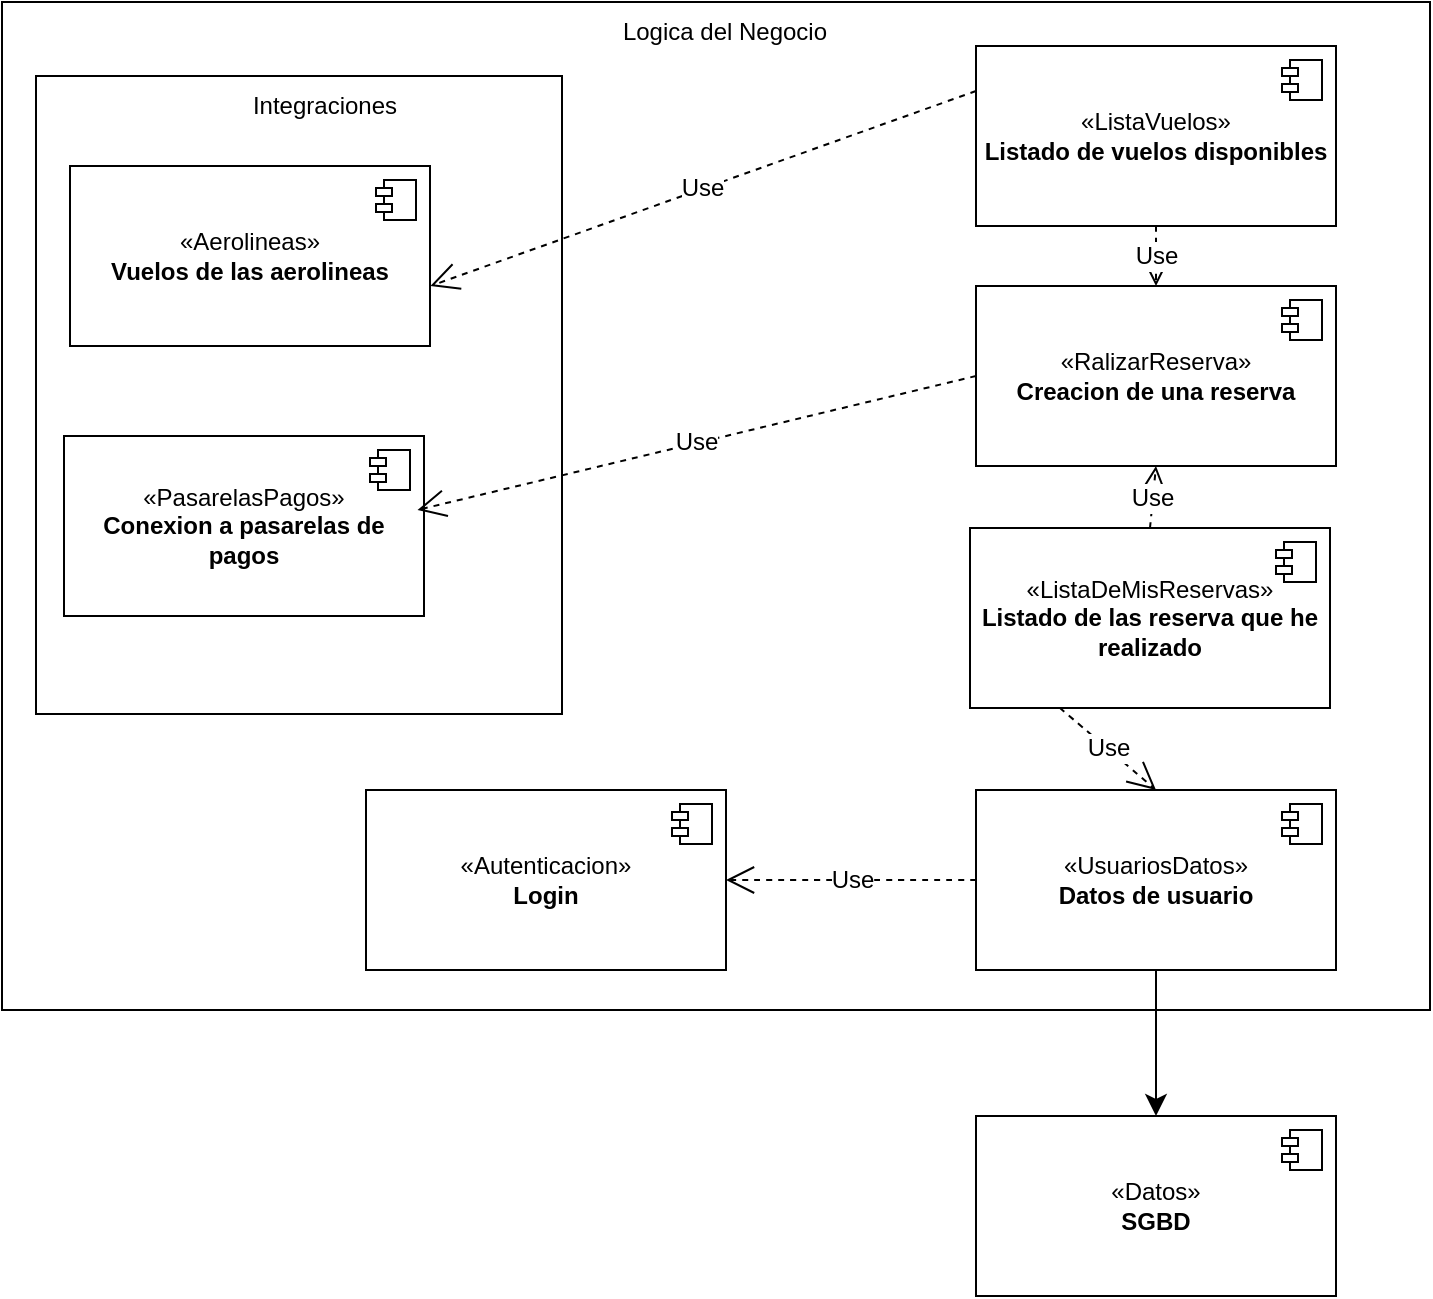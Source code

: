 <mxfile version="26.1.1">
  <diagram name="Página-1" id="aheaqTaC6P81OwI9J7dZ">
    <mxGraphModel dx="1450" dy="1015" grid="0" gridSize="10" guides="1" tooltips="1" connect="1" arrows="1" fold="1" page="0" pageScale="1" pageWidth="827" pageHeight="1169" math="0" shadow="0">
      <root>
        <mxCell id="0" />
        <mxCell id="1" parent="0" />
        <mxCell id="3Uq_CJf8RXj3Z8ZB75rO-1" value="" style="html=1;whiteSpace=wrap;" vertex="1" parent="1">
          <mxGeometry x="-97" y="-68" width="714" height="504" as="geometry" />
        </mxCell>
        <mxCell id="3Uq_CJf8RXj3Z8ZB75rO-4" value="" style="html=1;whiteSpace=wrap;" vertex="1" parent="1">
          <mxGeometry x="-80" y="-31" width="263" height="319" as="geometry" />
        </mxCell>
        <mxCell id="3Uq_CJf8RXj3Z8ZB75rO-5" value="«Aerolineas»&lt;br&gt;&lt;b&gt;Vuelos de las aerolineas&lt;/b&gt;" style="html=1;dropTarget=0;whiteSpace=wrap;" vertex="1" parent="1">
          <mxGeometry x="-63" y="14" width="180" height="90" as="geometry" />
        </mxCell>
        <mxCell id="3Uq_CJf8RXj3Z8ZB75rO-6" value="" style="shape=module;jettyWidth=8;jettyHeight=4;" vertex="1" parent="3Uq_CJf8RXj3Z8ZB75rO-5">
          <mxGeometry x="1" width="20" height="20" relative="1" as="geometry">
            <mxPoint x="-27" y="7" as="offset" />
          </mxGeometry>
        </mxCell>
        <mxCell id="3Uq_CJf8RXj3Z8ZB75rO-7" value="«PasarelasPagos»&lt;br&gt;&lt;b&gt;Conexion a pasarelas de pagos&lt;/b&gt;" style="html=1;dropTarget=0;whiteSpace=wrap;" vertex="1" parent="1">
          <mxGeometry x="-66" y="149" width="180" height="90" as="geometry" />
        </mxCell>
        <mxCell id="3Uq_CJf8RXj3Z8ZB75rO-8" value="" style="shape=module;jettyWidth=8;jettyHeight=4;" vertex="1" parent="3Uq_CJf8RXj3Z8ZB75rO-7">
          <mxGeometry x="1" width="20" height="20" relative="1" as="geometry">
            <mxPoint x="-27" y="7" as="offset" />
          </mxGeometry>
        </mxCell>
        <mxCell id="3Uq_CJf8RXj3Z8ZB75rO-9" value="«ListaDeMisReservas»&lt;br&gt;&lt;b&gt;Listado de las reserva que he realizado&lt;/b&gt;" style="html=1;dropTarget=0;whiteSpace=wrap;" vertex="1" parent="1">
          <mxGeometry x="387" y="195" width="180" height="90" as="geometry" />
        </mxCell>
        <mxCell id="3Uq_CJf8RXj3Z8ZB75rO-10" value="" style="shape=module;jettyWidth=8;jettyHeight=4;" vertex="1" parent="3Uq_CJf8RXj3Z8ZB75rO-9">
          <mxGeometry x="1" width="20" height="20" relative="1" as="geometry">
            <mxPoint x="-27" y="7" as="offset" />
          </mxGeometry>
        </mxCell>
        <mxCell id="3Uq_CJf8RXj3Z8ZB75rO-11" value="«RalizarReserva»&lt;br&gt;&lt;b&gt;Creacion de una reserva&lt;/b&gt;" style="html=1;dropTarget=0;whiteSpace=wrap;" vertex="1" parent="1">
          <mxGeometry x="390" y="74" width="180" height="90" as="geometry" />
        </mxCell>
        <mxCell id="3Uq_CJf8RXj3Z8ZB75rO-12" value="" style="shape=module;jettyWidth=8;jettyHeight=4;" vertex="1" parent="3Uq_CJf8RXj3Z8ZB75rO-11">
          <mxGeometry x="1" width="20" height="20" relative="1" as="geometry">
            <mxPoint x="-27" y="7" as="offset" />
          </mxGeometry>
        </mxCell>
        <mxCell id="3Uq_CJf8RXj3Z8ZB75rO-13" value="«ListaVuelos»&lt;br&gt;&lt;b&gt;Listado de vuelos disponibles&lt;/b&gt;" style="html=1;dropTarget=0;whiteSpace=wrap;" vertex="1" parent="1">
          <mxGeometry x="390" y="-46" width="180" height="90" as="geometry" />
        </mxCell>
        <mxCell id="3Uq_CJf8RXj3Z8ZB75rO-14" value="" style="shape=module;jettyWidth=8;jettyHeight=4;" vertex="1" parent="3Uq_CJf8RXj3Z8ZB75rO-13">
          <mxGeometry x="1" width="20" height="20" relative="1" as="geometry">
            <mxPoint x="-27" y="7" as="offset" />
          </mxGeometry>
        </mxCell>
        <mxCell id="3Uq_CJf8RXj3Z8ZB75rO-16" value="«UsuariosDatos»&lt;br&gt;&lt;b&gt;Datos de usuario&lt;/b&gt;" style="html=1;dropTarget=0;whiteSpace=wrap;" vertex="1" parent="1">
          <mxGeometry x="390" y="326" width="180" height="90" as="geometry" />
        </mxCell>
        <mxCell id="3Uq_CJf8RXj3Z8ZB75rO-17" value="" style="shape=module;jettyWidth=8;jettyHeight=4;" vertex="1" parent="3Uq_CJf8RXj3Z8ZB75rO-16">
          <mxGeometry x="1" width="20" height="20" relative="1" as="geometry">
            <mxPoint x="-27" y="7" as="offset" />
          </mxGeometry>
        </mxCell>
        <mxCell id="3Uq_CJf8RXj3Z8ZB75rO-18" value="Use" style="endArrow=open;endSize=12;dashed=1;html=1;rounded=0;fontSize=12;curved=1;entryX=1.001;entryY=0.667;entryDx=0;entryDy=0;entryPerimeter=0;exitX=0;exitY=0.25;exitDx=0;exitDy=0;" edge="1" parent="1" source="3Uq_CJf8RXj3Z8ZB75rO-13" target="3Uq_CJf8RXj3Z8ZB75rO-5">
          <mxGeometry width="160" relative="1" as="geometry">
            <mxPoint x="279" y="193" as="sourcePoint" />
            <mxPoint x="439" y="193" as="targetPoint" />
          </mxGeometry>
        </mxCell>
        <mxCell id="3Uq_CJf8RXj3Z8ZB75rO-19" value="Use" style="endArrow=open;endSize=12;dashed=1;html=1;rounded=0;fontSize=12;curved=1;entryX=0.5;entryY=0;entryDx=0;entryDy=0;exitX=0.5;exitY=1;exitDx=0;exitDy=0;" edge="1" parent="1" source="3Uq_CJf8RXj3Z8ZB75rO-13" target="3Uq_CJf8RXj3Z8ZB75rO-11">
          <mxGeometry width="160" relative="1" as="geometry">
            <mxPoint x="400" y="-13" as="sourcePoint" />
            <mxPoint x="127" y="84" as="targetPoint" />
          </mxGeometry>
        </mxCell>
        <mxCell id="3Uq_CJf8RXj3Z8ZB75rO-20" value="Use" style="endArrow=open;endSize=12;dashed=1;html=1;rounded=0;fontSize=12;curved=1;entryX=0.5;entryY=0;entryDx=0;entryDy=0;exitX=0.25;exitY=1;exitDx=0;exitDy=0;" edge="1" parent="1" source="3Uq_CJf8RXj3Z8ZB75rO-9" target="3Uq_CJf8RXj3Z8ZB75rO-16">
          <mxGeometry width="160" relative="1" as="geometry">
            <mxPoint x="490" y="54" as="sourcePoint" />
            <mxPoint x="396" y="79" as="targetPoint" />
          </mxGeometry>
        </mxCell>
        <mxCell id="3Uq_CJf8RXj3Z8ZB75rO-21" value="Use" style="endArrow=open;endSize=12;dashed=1;html=1;rounded=0;fontSize=12;curved=1;entryX=0.5;entryY=1;entryDx=0;entryDy=0;exitX=0.5;exitY=0;exitDx=0;exitDy=0;" edge="1" parent="1" source="3Uq_CJf8RXj3Z8ZB75rO-9" target="3Uq_CJf8RXj3Z8ZB75rO-11">
          <mxGeometry width="160" relative="1" as="geometry">
            <mxPoint x="500" y="64" as="sourcePoint" />
            <mxPoint x="406" y="89" as="targetPoint" />
          </mxGeometry>
        </mxCell>
        <mxCell id="3Uq_CJf8RXj3Z8ZB75rO-22" value="Use" style="endArrow=open;endSize=12;dashed=1;html=1;rounded=0;fontSize=12;curved=1;entryX=0.982;entryY=0.411;entryDx=0;entryDy=0;exitX=0;exitY=0.5;exitDx=0;exitDy=0;entryPerimeter=0;" edge="1" parent="1" source="3Uq_CJf8RXj3Z8ZB75rO-11" target="3Uq_CJf8RXj3Z8ZB75rO-7">
          <mxGeometry width="160" relative="1" as="geometry">
            <mxPoint x="510" y="74" as="sourcePoint" />
            <mxPoint x="416" y="99" as="targetPoint" />
          </mxGeometry>
        </mxCell>
        <mxCell id="3Uq_CJf8RXj3Z8ZB75rO-23" value="Integraciones" style="text;html=1;align=center;verticalAlign=middle;whiteSpace=wrap;rounded=0;" vertex="1" parent="1">
          <mxGeometry x="-10" y="-31" width="149" height="30" as="geometry" />
        </mxCell>
        <mxCell id="3Uq_CJf8RXj3Z8ZB75rO-24" value="Logica del Negocio" style="text;html=1;align=center;verticalAlign=middle;whiteSpace=wrap;rounded=0;" vertex="1" parent="1">
          <mxGeometry x="190" y="-68" width="149" height="30" as="geometry" />
        </mxCell>
        <mxCell id="3Uq_CJf8RXj3Z8ZB75rO-25" value="«Autenticacion»&lt;br&gt;&lt;b&gt;Login&lt;/b&gt;" style="html=1;dropTarget=0;whiteSpace=wrap;" vertex="1" parent="1">
          <mxGeometry x="85" y="326" width="180" height="90" as="geometry" />
        </mxCell>
        <mxCell id="3Uq_CJf8RXj3Z8ZB75rO-26" value="" style="shape=module;jettyWidth=8;jettyHeight=4;" vertex="1" parent="3Uq_CJf8RXj3Z8ZB75rO-25">
          <mxGeometry x="1" width="20" height="20" relative="1" as="geometry">
            <mxPoint x="-27" y="7" as="offset" />
          </mxGeometry>
        </mxCell>
        <mxCell id="3Uq_CJf8RXj3Z8ZB75rO-29" value="Use" style="endArrow=open;endSize=12;dashed=1;html=1;rounded=0;fontSize=12;curved=1;entryX=1;entryY=0.5;entryDx=0;entryDy=0;exitX=0;exitY=0.5;exitDx=0;exitDy=0;" edge="1" parent="1" source="3Uq_CJf8RXj3Z8ZB75rO-16" target="3Uq_CJf8RXj3Z8ZB75rO-25">
          <mxGeometry width="160" relative="1" as="geometry">
            <mxPoint x="490" y="54" as="sourcePoint" />
            <mxPoint x="396" y="79" as="targetPoint" />
          </mxGeometry>
        </mxCell>
        <mxCell id="3Uq_CJf8RXj3Z8ZB75rO-30" value="«Datos»&lt;br&gt;&lt;b&gt;SGBD&lt;/b&gt;" style="html=1;dropTarget=0;whiteSpace=wrap;" vertex="1" parent="1">
          <mxGeometry x="390" y="489" width="180" height="90" as="geometry" />
        </mxCell>
        <mxCell id="3Uq_CJf8RXj3Z8ZB75rO-31" value="" style="shape=module;jettyWidth=8;jettyHeight=4;" vertex="1" parent="3Uq_CJf8RXj3Z8ZB75rO-30">
          <mxGeometry x="1" width="20" height="20" relative="1" as="geometry">
            <mxPoint x="-27" y="7" as="offset" />
          </mxGeometry>
        </mxCell>
        <mxCell id="3Uq_CJf8RXj3Z8ZB75rO-32" value="" style="endArrow=classic;html=1;rounded=0;fontSize=12;startSize=8;endSize=8;curved=1;entryX=0.5;entryY=0;entryDx=0;entryDy=0;exitX=0.5;exitY=1;exitDx=0;exitDy=0;" edge="1" parent="1" source="3Uq_CJf8RXj3Z8ZB75rO-16" target="3Uq_CJf8RXj3Z8ZB75rO-30">
          <mxGeometry width="50" height="50" relative="1" as="geometry">
            <mxPoint x="334" y="452" as="sourcePoint" />
            <mxPoint x="384" y="402" as="targetPoint" />
          </mxGeometry>
        </mxCell>
      </root>
    </mxGraphModel>
  </diagram>
</mxfile>
